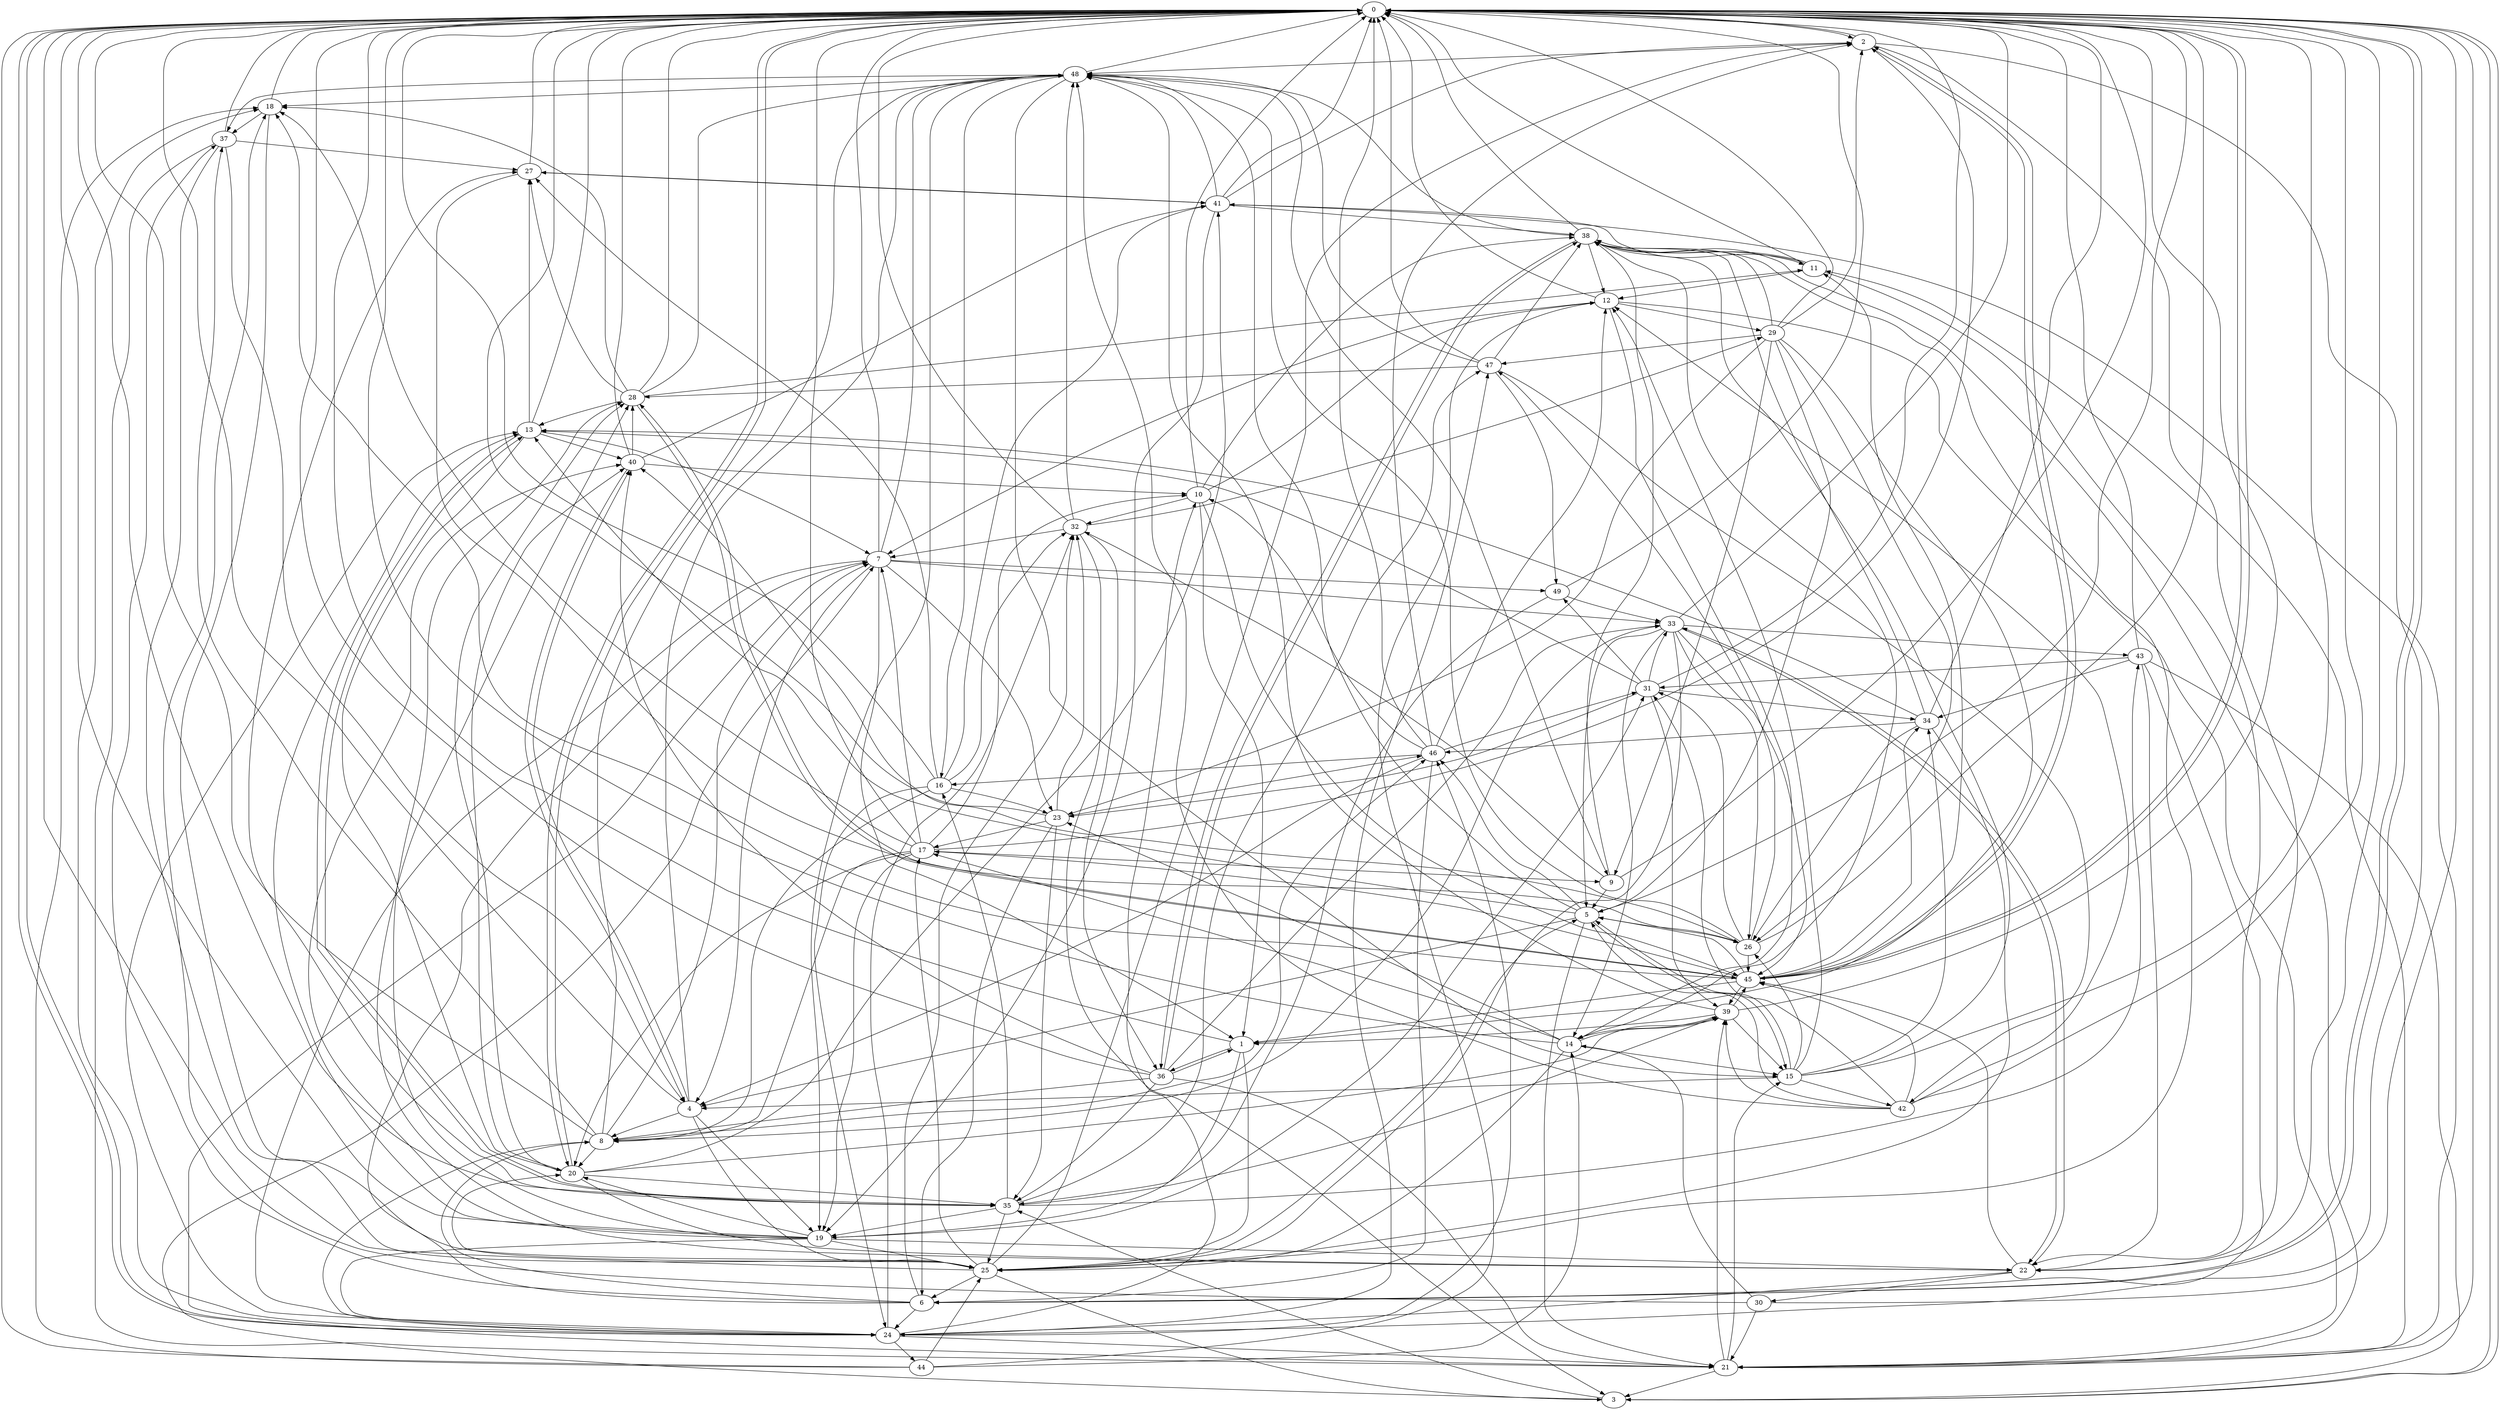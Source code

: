 strict digraph "" {
	0	 [component_delay=3];
	2	 [component_delay=3];
	0 -> 2	 [wire_delay=1];
	3	 [component_delay=3];
	0 -> 3	 [wire_delay=1];
	6	 [component_delay=3];
	0 -> 6	 [wire_delay=1];
	20	 [component_delay=3];
	0 -> 20	 [wire_delay=1];
	24	 [component_delay=3];
	0 -> 24	 [wire_delay=1];
	45	 [component_delay=3];
	0 -> 45	 [wire_delay=1];
	1	 [component_delay=3];
	1 -> 0	 [wire_delay=1];
	19	 [component_delay=3];
	1 -> 19	 [wire_delay=1];
	25	 [component_delay=3];
	1 -> 25	 [wire_delay=1];
	36	 [component_delay=3];
	1 -> 36	 [wire_delay=1];
	2 -> 0	 [wire_delay=1];
	22	 [component_delay=3];
	2 -> 22	 [wire_delay=1];
	2 -> 24	 [wire_delay=1];
	2 -> 45	 [wire_delay=1];
	48	 [component_delay=3];
	2 -> 48	 [wire_delay=1];
	3 -> 0	 [wire_delay=1];
	7	 [component_delay=3];
	3 -> 7	 [wire_delay=1];
	35	 [component_delay=3];
	3 -> 35	 [wire_delay=1];
	4	 [component_delay=3];
	4 -> 0	 [wire_delay=1];
	8	 [component_delay=3];
	4 -> 8	 [wire_delay=1];
	4 -> 19	 [wire_delay=1];
	4 -> 25	 [wire_delay=1];
	40	 [component_delay=3];
	4 -> 40	 [wire_delay=1];
	4 -> 48	 [wire_delay=1];
	5	 [component_delay=3];
	5 -> 0	 [wire_delay=1];
	5 -> 4	 [wire_delay=1];
	13	 [component_delay=3];
	5 -> 13	 [wire_delay=1];
	15	 [component_delay=3];
	5 -> 15	 [wire_delay=1];
	21	 [component_delay=3];
	5 -> 21	 [wire_delay=1];
	26	 [component_delay=3];
	5 -> 26	 [wire_delay=1];
	46	 [component_delay=3];
	5 -> 46	 [wire_delay=1];
	5 -> 48	 [wire_delay=1];
	6 -> 0	 [wire_delay=1];
	6 -> 7	 [wire_delay=1];
	6 -> 8	 [wire_delay=1];
	6 -> 24	 [wire_delay=1];
	32	 [component_delay=3];
	6 -> 32	 [wire_delay=1];
	37	 [component_delay=3];
	6 -> 37	 [wire_delay=1];
	7 -> 0	 [wire_delay=1];
	7 -> 1	 [wire_delay=1];
	7 -> 4	 [wire_delay=1];
	23	 [component_delay=3];
	7 -> 23	 [wire_delay=1];
	7 -> 24	 [wire_delay=1];
	33	 [component_delay=3];
	7 -> 33	 [wire_delay=1];
	7 -> 48	 [wire_delay=1];
	49	 [component_delay=3];
	7 -> 49	 [wire_delay=1];
	8 -> 0	 [wire_delay=1];
	8 -> 7	 [wire_delay=1];
	8 -> 20	 [wire_delay=1];
	8 -> 33	 [wire_delay=1];
	8 -> 37	 [wire_delay=1];
	8 -> 46	 [wire_delay=1];
	8 -> 48	 [wire_delay=1];
	9	 [component_delay=3];
	9 -> 0	 [wire_delay=1];
	9 -> 5	 [wire_delay=1];
	9 -> 32	 [wire_delay=1];
	38	 [component_delay=3];
	9 -> 38	 [wire_delay=1];
	10	 [component_delay=3];
	10 -> 0	 [wire_delay=1];
	10 -> 1	 [wire_delay=1];
	12	 [component_delay=3];
	10 -> 12	 [wire_delay=1];
	10 -> 32	 [wire_delay=1];
	10 -> 38	 [wire_delay=1];
	10 -> 45	 [wire_delay=1];
	11	 [component_delay=3];
	11 -> 0	 [wire_delay=1];
	11 -> 12	 [wire_delay=1];
	11 -> 22	 [wire_delay=1];
	11 -> 38	 [wire_delay=1];
	41	 [component_delay=3];
	11 -> 41	 [wire_delay=1];
	12 -> 0	 [wire_delay=1];
	12 -> 7	 [wire_delay=1];
	14	 [component_delay=3];
	12 -> 14	 [wire_delay=1];
	12 -> 21	 [wire_delay=1];
	29	 [component_delay=3];
	12 -> 29	 [wire_delay=1];
	13 -> 0	 [wire_delay=1];
	13 -> 7	 [wire_delay=1];
	13 -> 20	 [wire_delay=1];
	27	 [component_delay=3];
	13 -> 27	 [wire_delay=1];
	13 -> 35	 [wire_delay=1];
	13 -> 40	 [wire_delay=1];
	14 -> 0	 [wire_delay=1];
	14 -> 15	 [wire_delay=1];
	17	 [component_delay=3];
	14 -> 17	 [wire_delay=1];
	14 -> 23	 [wire_delay=1];
	14 -> 25	 [wire_delay=1];
	14 -> 38	 [wire_delay=1];
	39	 [component_delay=3];
	14 -> 39	 [wire_delay=1];
	15 -> 0	 [wire_delay=1];
	15 -> 4	 [wire_delay=1];
	15 -> 5	 [wire_delay=1];
	15 -> 12	 [wire_delay=1];
	15 -> 26	 [wire_delay=1];
	34	 [component_delay=3];
	15 -> 34	 [wire_delay=1];
	15 -> 38	 [wire_delay=1];
	42	 [component_delay=3];
	15 -> 42	 [wire_delay=1];
	16	 [component_delay=3];
	16 -> 0	 [wire_delay=1];
	16 -> 8	 [wire_delay=1];
	16 -> 23	 [wire_delay=1];
	16 -> 24	 [wire_delay=1];
	16 -> 27	 [wire_delay=1];
	16 -> 32	 [wire_delay=1];
	16 -> 41	 [wire_delay=1];
	17 -> 0	 [wire_delay=1];
	17 -> 2	 [wire_delay=1];
	17 -> 7	 [wire_delay=1];
	17 -> 8	 [wire_delay=1];
	17 -> 9	 [wire_delay=1];
	17 -> 10	 [wire_delay=1];
	18	 [component_delay=3];
	17 -> 18	 [wire_delay=1];
	17 -> 19	 [wire_delay=1];
	17 -> 20	 [wire_delay=1];
	18 -> 0	 [wire_delay=1];
	18 -> 25	 [wire_delay=1];
	18 -> 37	 [wire_delay=1];
	19 -> 0	 [wire_delay=1];
	19 -> 13	 [wire_delay=1];
	19 -> 20	 [wire_delay=1];
	19 -> 22	 [wire_delay=1];
	19 -> 24	 [wire_delay=1];
	19 -> 25	 [wire_delay=1];
	28	 [component_delay=3];
	19 -> 28	 [wire_delay=1];
	31	 [component_delay=3];
	19 -> 31	 [wire_delay=1];
	19 -> 40	 [wire_delay=1];
	20 -> 0	 [wire_delay=1];
	20 -> 22	 [wire_delay=1];
	20 -> 28	 [wire_delay=1];
	20 -> 35	 [wire_delay=1];
	20 -> 39	 [wire_delay=1];
	20 -> 40	 [wire_delay=1];
	20 -> 41	 [wire_delay=1];
	21 -> 0	 [wire_delay=1];
	21 -> 3	 [wire_delay=1];
	21 -> 7	 [wire_delay=1];
	21 -> 11	 [wire_delay=1];
	21 -> 15	 [wire_delay=1];
	21 -> 38	 [wire_delay=1];
	21 -> 39	 [wire_delay=1];
	22 -> 0	 [wire_delay=1];
	22 -> 24	 [wire_delay=1];
	22 -> 28	 [wire_delay=1];
	30	 [component_delay=3];
	22 -> 30	 [wire_delay=1];
	22 -> 33	 [wire_delay=1];
	22 -> 45	 [wire_delay=1];
	23 -> 0	 [wire_delay=1];
	23 -> 6	 [wire_delay=1];
	23 -> 17	 [wire_delay=1];
	23 -> 32	 [wire_delay=1];
	23 -> 35	 [wire_delay=1];
	23 -> 46	 [wire_delay=1];
	24 -> 0	 [wire_delay=1];
	24 -> 8	 [wire_delay=1];
	24 -> 10	 [wire_delay=1];
	24 -> 13	 [wire_delay=1];
	24 -> 18	 [wire_delay=1];
	24 -> 21	 [wire_delay=1];
	24 -> 32	 [wire_delay=1];
	44	 [component_delay=3];
	24 -> 44	 [wire_delay=1];
	24 -> 46	 [wire_delay=1];
	47	 [component_delay=3];
	24 -> 47	 [wire_delay=1];
	25 -> 0	 [wire_delay=1];
	25 -> 2	 [wire_delay=1];
	25 -> 3	 [wire_delay=1];
	25 -> 5	 [wire_delay=1];
	25 -> 6	 [wire_delay=1];
	25 -> 17	 [wire_delay=1];
	25 -> 20	 [wire_delay=1];
	25 -> 38	 [wire_delay=1];
	26 -> 0	 [wire_delay=1];
	26 -> 31	 [wire_delay=1];
	26 -> 40	 [wire_delay=1];
	26 -> 45	 [wire_delay=1];
	26 -> 47	 [wire_delay=1];
	26 -> 48	 [wire_delay=1];
	27 -> 0	 [wire_delay=1];
	27 -> 26	 [wire_delay=1];
	27 -> 41	 [wire_delay=1];
	28 -> 0	 [wire_delay=1];
	28 -> 11	 [wire_delay=1];
	28 -> 13	 [wire_delay=1];
	28 -> 18	 [wire_delay=1];
	28 -> 27	 [wire_delay=1];
	28 -> 45	 [wire_delay=1];
	28 -> 48	 [wire_delay=1];
	29 -> 0	 [wire_delay=1];
	29 -> 1	 [wire_delay=1];
	29 -> 2	 [wire_delay=1];
	29 -> 5	 [wire_delay=1];
	29 -> 9	 [wire_delay=1];
	29 -> 23	 [wire_delay=1];
	29 -> 26	 [wire_delay=1];
	29 -> 38	 [wire_delay=1];
	29 -> 47	 [wire_delay=1];
	30 -> 0	 [wire_delay=1];
	30 -> 14	 [wire_delay=1];
	30 -> 18	 [wire_delay=1];
	30 -> 21	 [wire_delay=1];
	31 -> 0	 [wire_delay=1];
	31 -> 13	 [wire_delay=1];
	31 -> 23	 [wire_delay=1];
	31 -> 33	 [wire_delay=1];
	31 -> 34	 [wire_delay=1];
	31 -> 39	 [wire_delay=1];
	31 -> 49	 [wire_delay=1];
	32 -> 0	 [wire_delay=1];
	32 -> 3	 [wire_delay=1];
	32 -> 7	 [wire_delay=1];
	32 -> 29	 [wire_delay=1];
	32 -> 36	 [wire_delay=1];
	32 -> 48	 [wire_delay=1];
	33 -> 0	 [wire_delay=1];
	33 -> 5	 [wire_delay=1];
	33 -> 14	 [wire_delay=1];
	33 -> 22	 [wire_delay=1];
	33 -> 25	 [wire_delay=1];
	33 -> 26	 [wire_delay=1];
	43	 [component_delay=3];
	33 -> 43	 [wire_delay=1];
	33 -> 45	 [wire_delay=1];
	34 -> 0	 [wire_delay=1];
	34 -> 13	 [wire_delay=1];
	34 -> 25	 [wire_delay=1];
	34 -> 26	 [wire_delay=1];
	34 -> 38	 [wire_delay=1];
	34 -> 46	 [wire_delay=1];
	35 -> 0	 [wire_delay=1];
	35 -> 13	 [wire_delay=1];
	35 -> 16	 [wire_delay=1];
	35 -> 19	 [wire_delay=1];
	35 -> 25	 [wire_delay=1];
	35 -> 27	 [wire_delay=1];
	35 -> 39	 [wire_delay=1];
	35 -> 43	 [wire_delay=1];
	35 -> 47	 [wire_delay=1];
	36 -> 0	 [wire_delay=1];
	36 -> 1	 [wire_delay=1];
	36 -> 8	 [wire_delay=1];
	36 -> 21	 [wire_delay=1];
	36 -> 33	 [wire_delay=1];
	36 -> 35	 [wire_delay=1];
	36 -> 38	 [wire_delay=1];
	36 -> 40	 [wire_delay=1];
	37 -> 0	 [wire_delay=1];
	37 -> 4	 [wire_delay=1];
	37 -> 21	 [wire_delay=1];
	37 -> 25	 [wire_delay=1];
	37 -> 27	 [wire_delay=1];
	38 -> 0	 [wire_delay=1];
	38 -> 11	 [wire_delay=1];
	38 -> 12	 [wire_delay=1];
	38 -> 36	 [wire_delay=1];
	38 -> 48	 [wire_delay=1];
	39 -> 0	 [wire_delay=1];
	39 -> 1	 [wire_delay=1];
	39 -> 14	 [wire_delay=1];
	39 -> 15	 [wire_delay=1];
	39 -> 45	 [wire_delay=1];
	39 -> 48	 [wire_delay=1];
	40 -> 0	 [wire_delay=1];
	40 -> 4	 [wire_delay=1];
	40 -> 10	 [wire_delay=1];
	40 -> 28	 [wire_delay=1];
	40 -> 41	 [wire_delay=1];
	41 -> 0	 [wire_delay=1];
	41 -> 2	 [wire_delay=1];
	41 -> 19	 [wire_delay=1];
	41 -> 21	 [wire_delay=1];
	41 -> 27	 [wire_delay=1];
	41 -> 38	 [wire_delay=1];
	41 -> 48	 [wire_delay=1];
	42 -> 0	 [wire_delay=1];
	42 -> 5	 [wire_delay=1];
	42 -> 12	 [wire_delay=1];
	42 -> 31	 [wire_delay=1];
	42 -> 39	 [wire_delay=1];
	42 -> 45	 [wire_delay=1];
	42 -> 48	 [wire_delay=1];
	43 -> 0	 [wire_delay=1];
	43 -> 3	 [wire_delay=1];
	43 -> 6	 [wire_delay=1];
	43 -> 22	 [wire_delay=1];
	43 -> 31	 [wire_delay=1];
	43 -> 34	 [wire_delay=1];
	44 -> 0	 [wire_delay=1];
	44 -> 12	 [wire_delay=1];
	44 -> 14	 [wire_delay=1];
	44 -> 18	 [wire_delay=1];
	44 -> 25	 [wire_delay=1];
	45 -> 0	 [wire_delay=1];
	45 -> 1	 [wire_delay=1];
	45 -> 2	 [wire_delay=1];
	45 -> 5	 [wire_delay=1];
	45 -> 11	 [wire_delay=1];
	45 -> 17	 [wire_delay=1];
	45 -> 18	 [wire_delay=1];
	45 -> 28	 [wire_delay=1];
	45 -> 34	 [wire_delay=1];
	45 -> 39	 [wire_delay=1];
	46 -> 0	 [wire_delay=1];
	46 -> 2	 [wire_delay=1];
	46 -> 4	 [wire_delay=1];
	46 -> 6	 [wire_delay=1];
	46 -> 10	 [wire_delay=1];
	46 -> 12	 [wire_delay=1];
	46 -> 16	 [wire_delay=1];
	46 -> 31	 [wire_delay=1];
	47 -> 0	 [wire_delay=1];
	47 -> 28	 [wire_delay=1];
	47 -> 38	 [wire_delay=1];
	47 -> 42	 [wire_delay=1];
	47 -> 48	 [wire_delay=1];
	47 -> 49	 [wire_delay=1];
	48 -> 0	 [wire_delay=1];
	48 -> 9	 [wire_delay=1];
	48 -> 15	 [wire_delay=1];
	48 -> 16	 [wire_delay=1];
	48 -> 18	 [wire_delay=1];
	48 -> 19	 [wire_delay=1];
	48 -> 37	 [wire_delay=1];
	49 -> 0	 [wire_delay=1];
	49 -> 33	 [wire_delay=1];
	49 -> 35	 [wire_delay=1];
}

